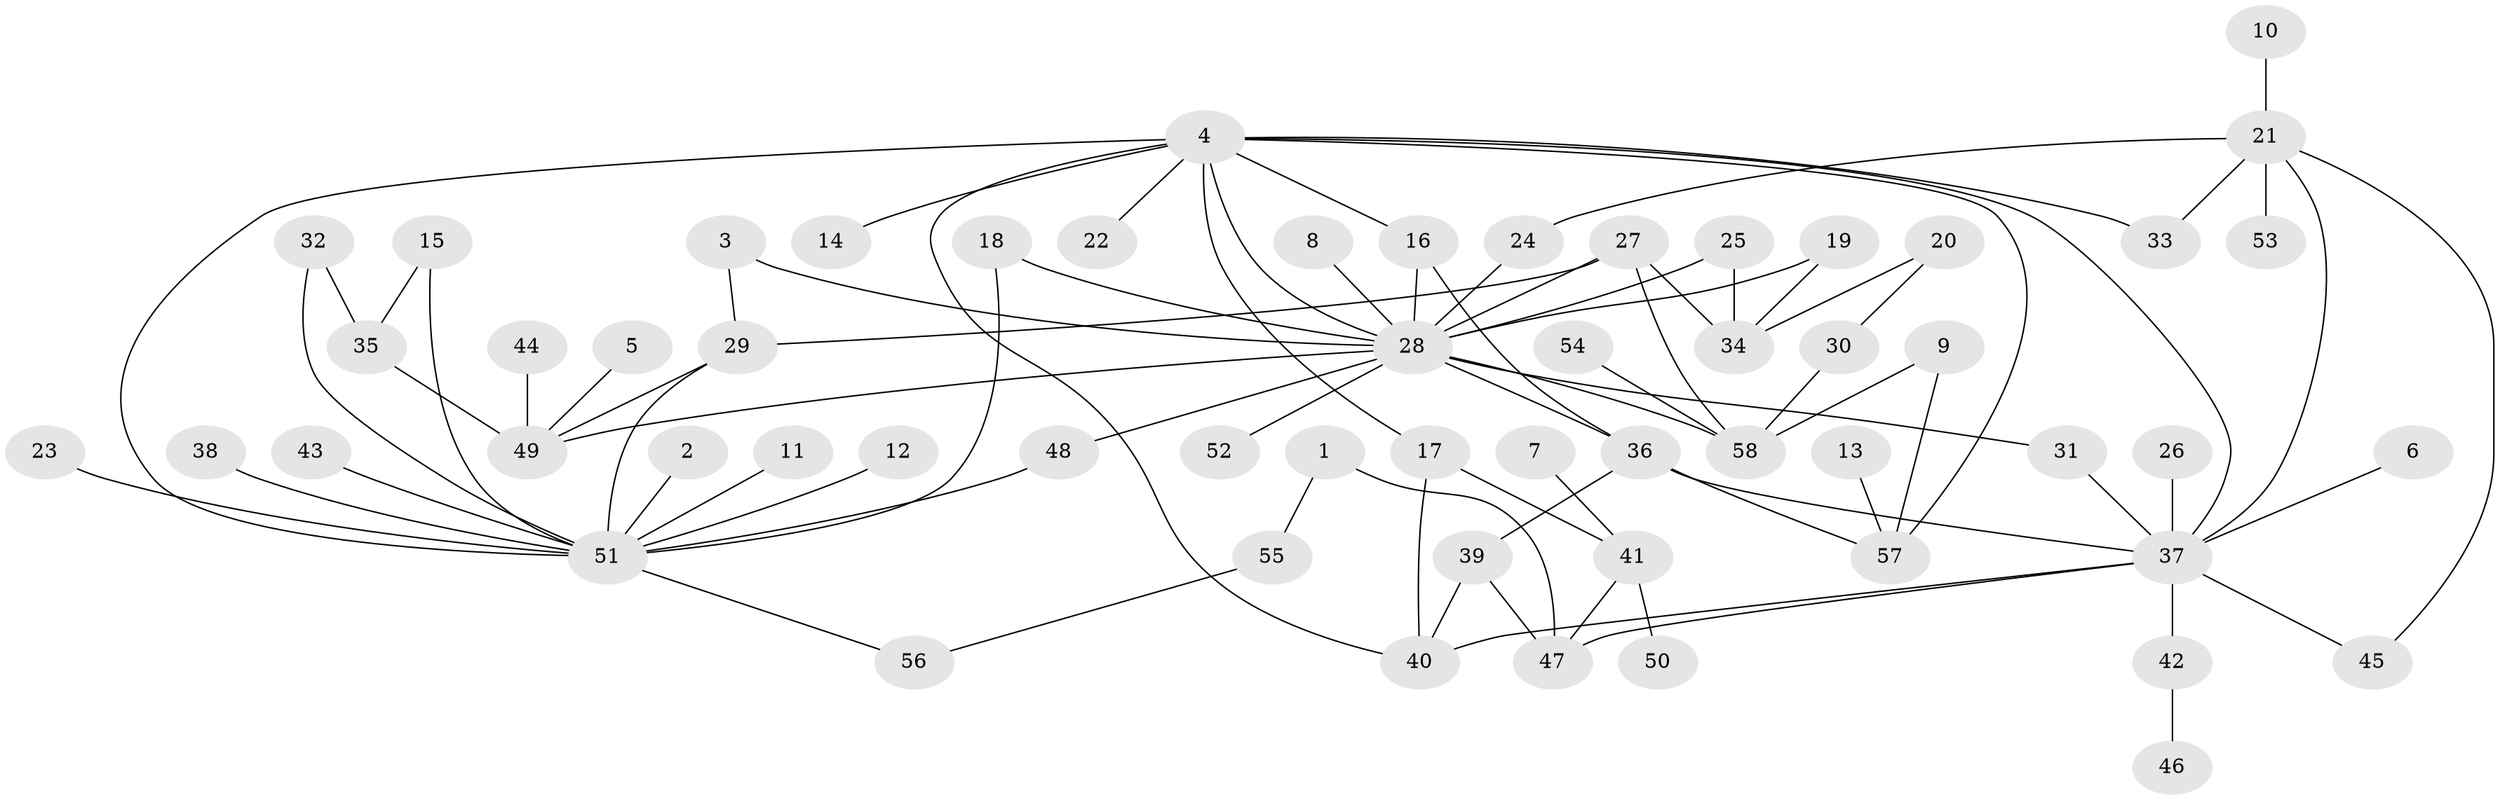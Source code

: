 // original degree distribution, {12: 0.008620689655172414, 15: 0.008620689655172414, 13: 0.008620689655172414, 8: 0.008620689655172414, 6: 0.034482758620689655, 3: 0.06896551724137931, 18: 0.008620689655172414, 5: 0.04310344827586207, 2: 0.25, 1: 0.5, 7: 0.008620689655172414, 4: 0.05172413793103448}
// Generated by graph-tools (version 1.1) at 2025/01/03/09/25 03:01:57]
// undirected, 58 vertices, 83 edges
graph export_dot {
graph [start="1"]
  node [color=gray90,style=filled];
  1;
  2;
  3;
  4;
  5;
  6;
  7;
  8;
  9;
  10;
  11;
  12;
  13;
  14;
  15;
  16;
  17;
  18;
  19;
  20;
  21;
  22;
  23;
  24;
  25;
  26;
  27;
  28;
  29;
  30;
  31;
  32;
  33;
  34;
  35;
  36;
  37;
  38;
  39;
  40;
  41;
  42;
  43;
  44;
  45;
  46;
  47;
  48;
  49;
  50;
  51;
  52;
  53;
  54;
  55;
  56;
  57;
  58;
  1 -- 47 [weight=1.0];
  1 -- 55 [weight=1.0];
  2 -- 51 [weight=1.0];
  3 -- 28 [weight=1.0];
  3 -- 29 [weight=1.0];
  4 -- 14 [weight=1.0];
  4 -- 16 [weight=1.0];
  4 -- 17 [weight=1.0];
  4 -- 22 [weight=1.0];
  4 -- 28 [weight=1.0];
  4 -- 33 [weight=1.0];
  4 -- 37 [weight=1.0];
  4 -- 40 [weight=1.0];
  4 -- 51 [weight=1.0];
  4 -- 57 [weight=1.0];
  5 -- 49 [weight=1.0];
  6 -- 37 [weight=1.0];
  7 -- 41 [weight=1.0];
  8 -- 28 [weight=1.0];
  9 -- 57 [weight=1.0];
  9 -- 58 [weight=1.0];
  10 -- 21 [weight=1.0];
  11 -- 51 [weight=1.0];
  12 -- 51 [weight=1.0];
  13 -- 57 [weight=1.0];
  15 -- 35 [weight=1.0];
  15 -- 51 [weight=1.0];
  16 -- 28 [weight=2.0];
  16 -- 36 [weight=1.0];
  17 -- 40 [weight=1.0];
  17 -- 41 [weight=1.0];
  18 -- 28 [weight=1.0];
  18 -- 51 [weight=1.0];
  19 -- 28 [weight=1.0];
  19 -- 34 [weight=1.0];
  20 -- 30 [weight=1.0];
  20 -- 34 [weight=1.0];
  21 -- 24 [weight=1.0];
  21 -- 33 [weight=1.0];
  21 -- 37 [weight=1.0];
  21 -- 45 [weight=1.0];
  21 -- 53 [weight=1.0];
  23 -- 51 [weight=1.0];
  24 -- 28 [weight=1.0];
  25 -- 28 [weight=1.0];
  25 -- 34 [weight=1.0];
  26 -- 37 [weight=1.0];
  27 -- 28 [weight=1.0];
  27 -- 29 [weight=1.0];
  27 -- 34 [weight=1.0];
  27 -- 58 [weight=1.0];
  28 -- 31 [weight=1.0];
  28 -- 36 [weight=1.0];
  28 -- 48 [weight=1.0];
  28 -- 49 [weight=1.0];
  28 -- 52 [weight=1.0];
  28 -- 58 [weight=1.0];
  29 -- 49 [weight=1.0];
  29 -- 51 [weight=1.0];
  30 -- 58 [weight=1.0];
  31 -- 37 [weight=1.0];
  32 -- 35 [weight=1.0];
  32 -- 51 [weight=1.0];
  35 -- 49 [weight=1.0];
  36 -- 37 [weight=1.0];
  36 -- 39 [weight=1.0];
  36 -- 57 [weight=1.0];
  37 -- 40 [weight=1.0];
  37 -- 42 [weight=1.0];
  37 -- 45 [weight=1.0];
  37 -- 47 [weight=1.0];
  38 -- 51 [weight=1.0];
  39 -- 40 [weight=1.0];
  39 -- 47 [weight=1.0];
  41 -- 47 [weight=1.0];
  41 -- 50 [weight=1.0];
  42 -- 46 [weight=1.0];
  43 -- 51 [weight=1.0];
  44 -- 49 [weight=1.0];
  48 -- 51 [weight=1.0];
  51 -- 56 [weight=1.0];
  54 -- 58 [weight=1.0];
  55 -- 56 [weight=1.0];
}
